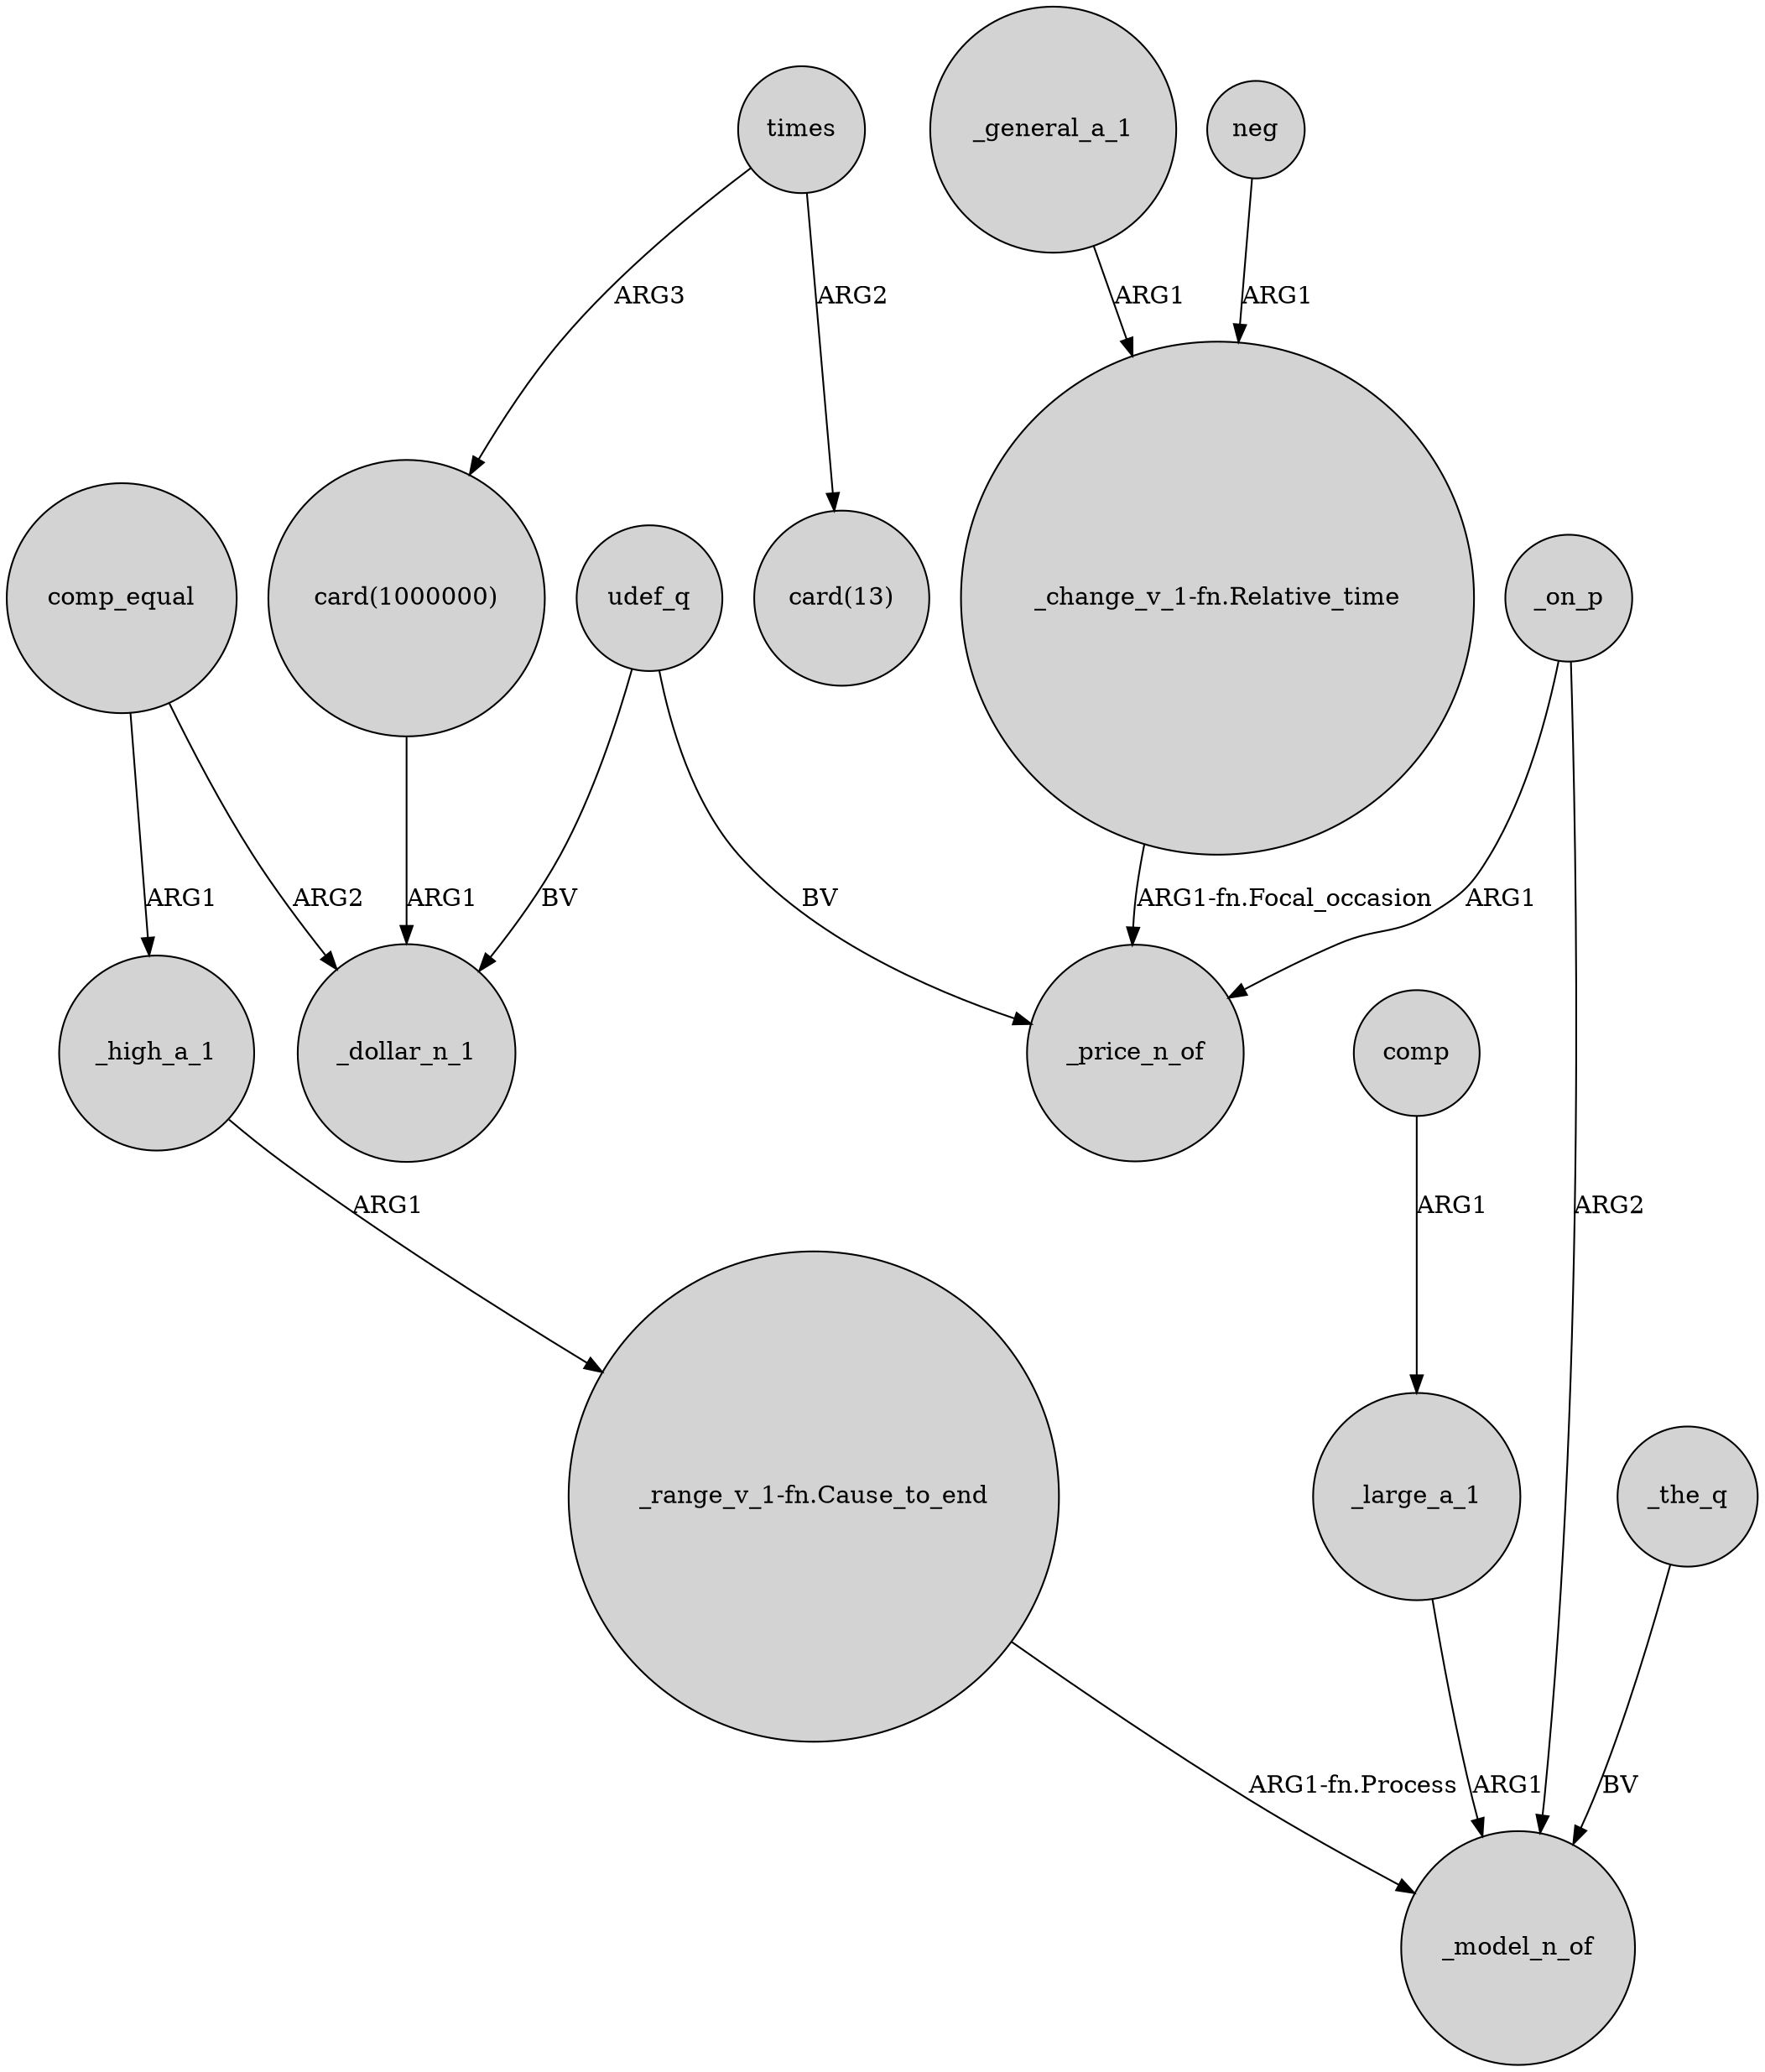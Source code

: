 digraph {
	node [shape=circle style=filled]
	times -> "card(1000000)" [label=ARG3]
	neg -> "_change_v_1-fn.Relative_time" [label=ARG1]
	comp_equal -> _dollar_n_1 [label=ARG2]
	_on_p -> _model_n_of [label=ARG2]
	_high_a_1 -> "_range_v_1-fn.Cause_to_end" [label=ARG1]
	_large_a_1 -> _model_n_of [label=ARG1]
	_the_q -> _model_n_of [label=BV]
	"_change_v_1-fn.Relative_time" -> _price_n_of [label="ARG1-fn.Focal_occasion"]
	udef_q -> _dollar_n_1 [label=BV]
	comp -> _large_a_1 [label=ARG1]
	times -> "card(13)" [label=ARG2]
	"card(1000000)" -> _dollar_n_1 [label=ARG1]
	"_range_v_1-fn.Cause_to_end" -> _model_n_of [label="ARG1-fn.Process"]
	_on_p -> _price_n_of [label=ARG1]
	comp_equal -> _high_a_1 [label=ARG1]
	udef_q -> _price_n_of [label=BV]
	_general_a_1 -> "_change_v_1-fn.Relative_time" [label=ARG1]
}
